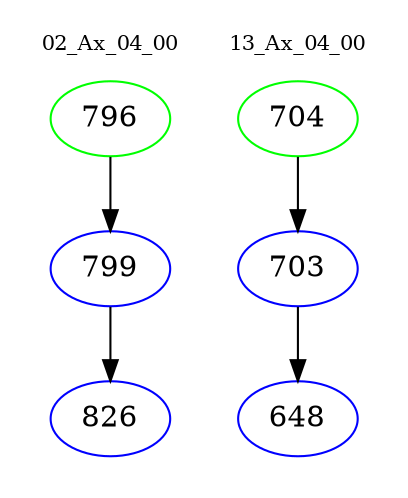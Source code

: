 digraph{
subgraph cluster_0 {
color = white
label = "02_Ax_04_00";
fontsize=10;
T0_796 [label="796", color="green"]
T0_796 -> T0_799 [color="black"]
T0_799 [label="799", color="blue"]
T0_799 -> T0_826 [color="black"]
T0_826 [label="826", color="blue"]
}
subgraph cluster_1 {
color = white
label = "13_Ax_04_00";
fontsize=10;
T1_704 [label="704", color="green"]
T1_704 -> T1_703 [color="black"]
T1_703 [label="703", color="blue"]
T1_703 -> T1_648 [color="black"]
T1_648 [label="648", color="blue"]
}
}
